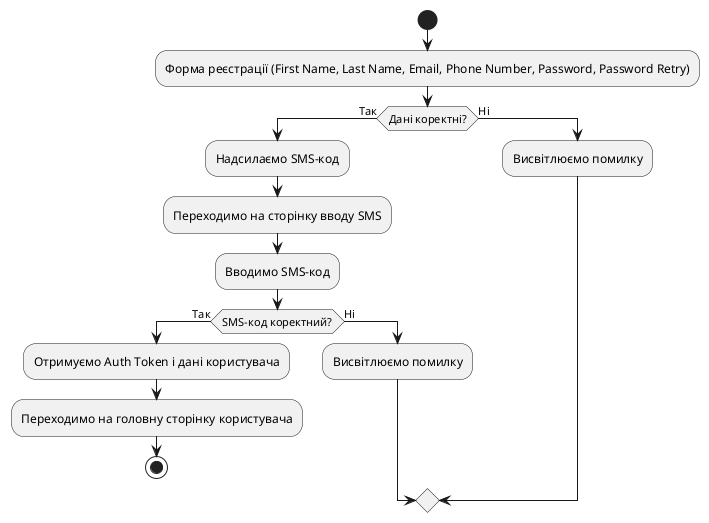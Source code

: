 
@startuml
start

:Форма реєстрації (First Name, Last Name, Email, Phone Number, Password, Password Retry);
if (Дані коректні?) then (Так)
  :Надсилаємо SMS-код;
  :Переходимо на сторінку вводу SMS;
  :Вводимо SMS-код;
  if (SMS-код коректний?) then (Так)
    :Отримуємо Auth Token і дані користувача;
    :Переходимо на головну сторінку користувача;
    stop
  else (Ні)
    :Висвітлюємо помилку;
  endif
else (Ні)
  :Висвітлюємо помилку;
endif


@enduml
